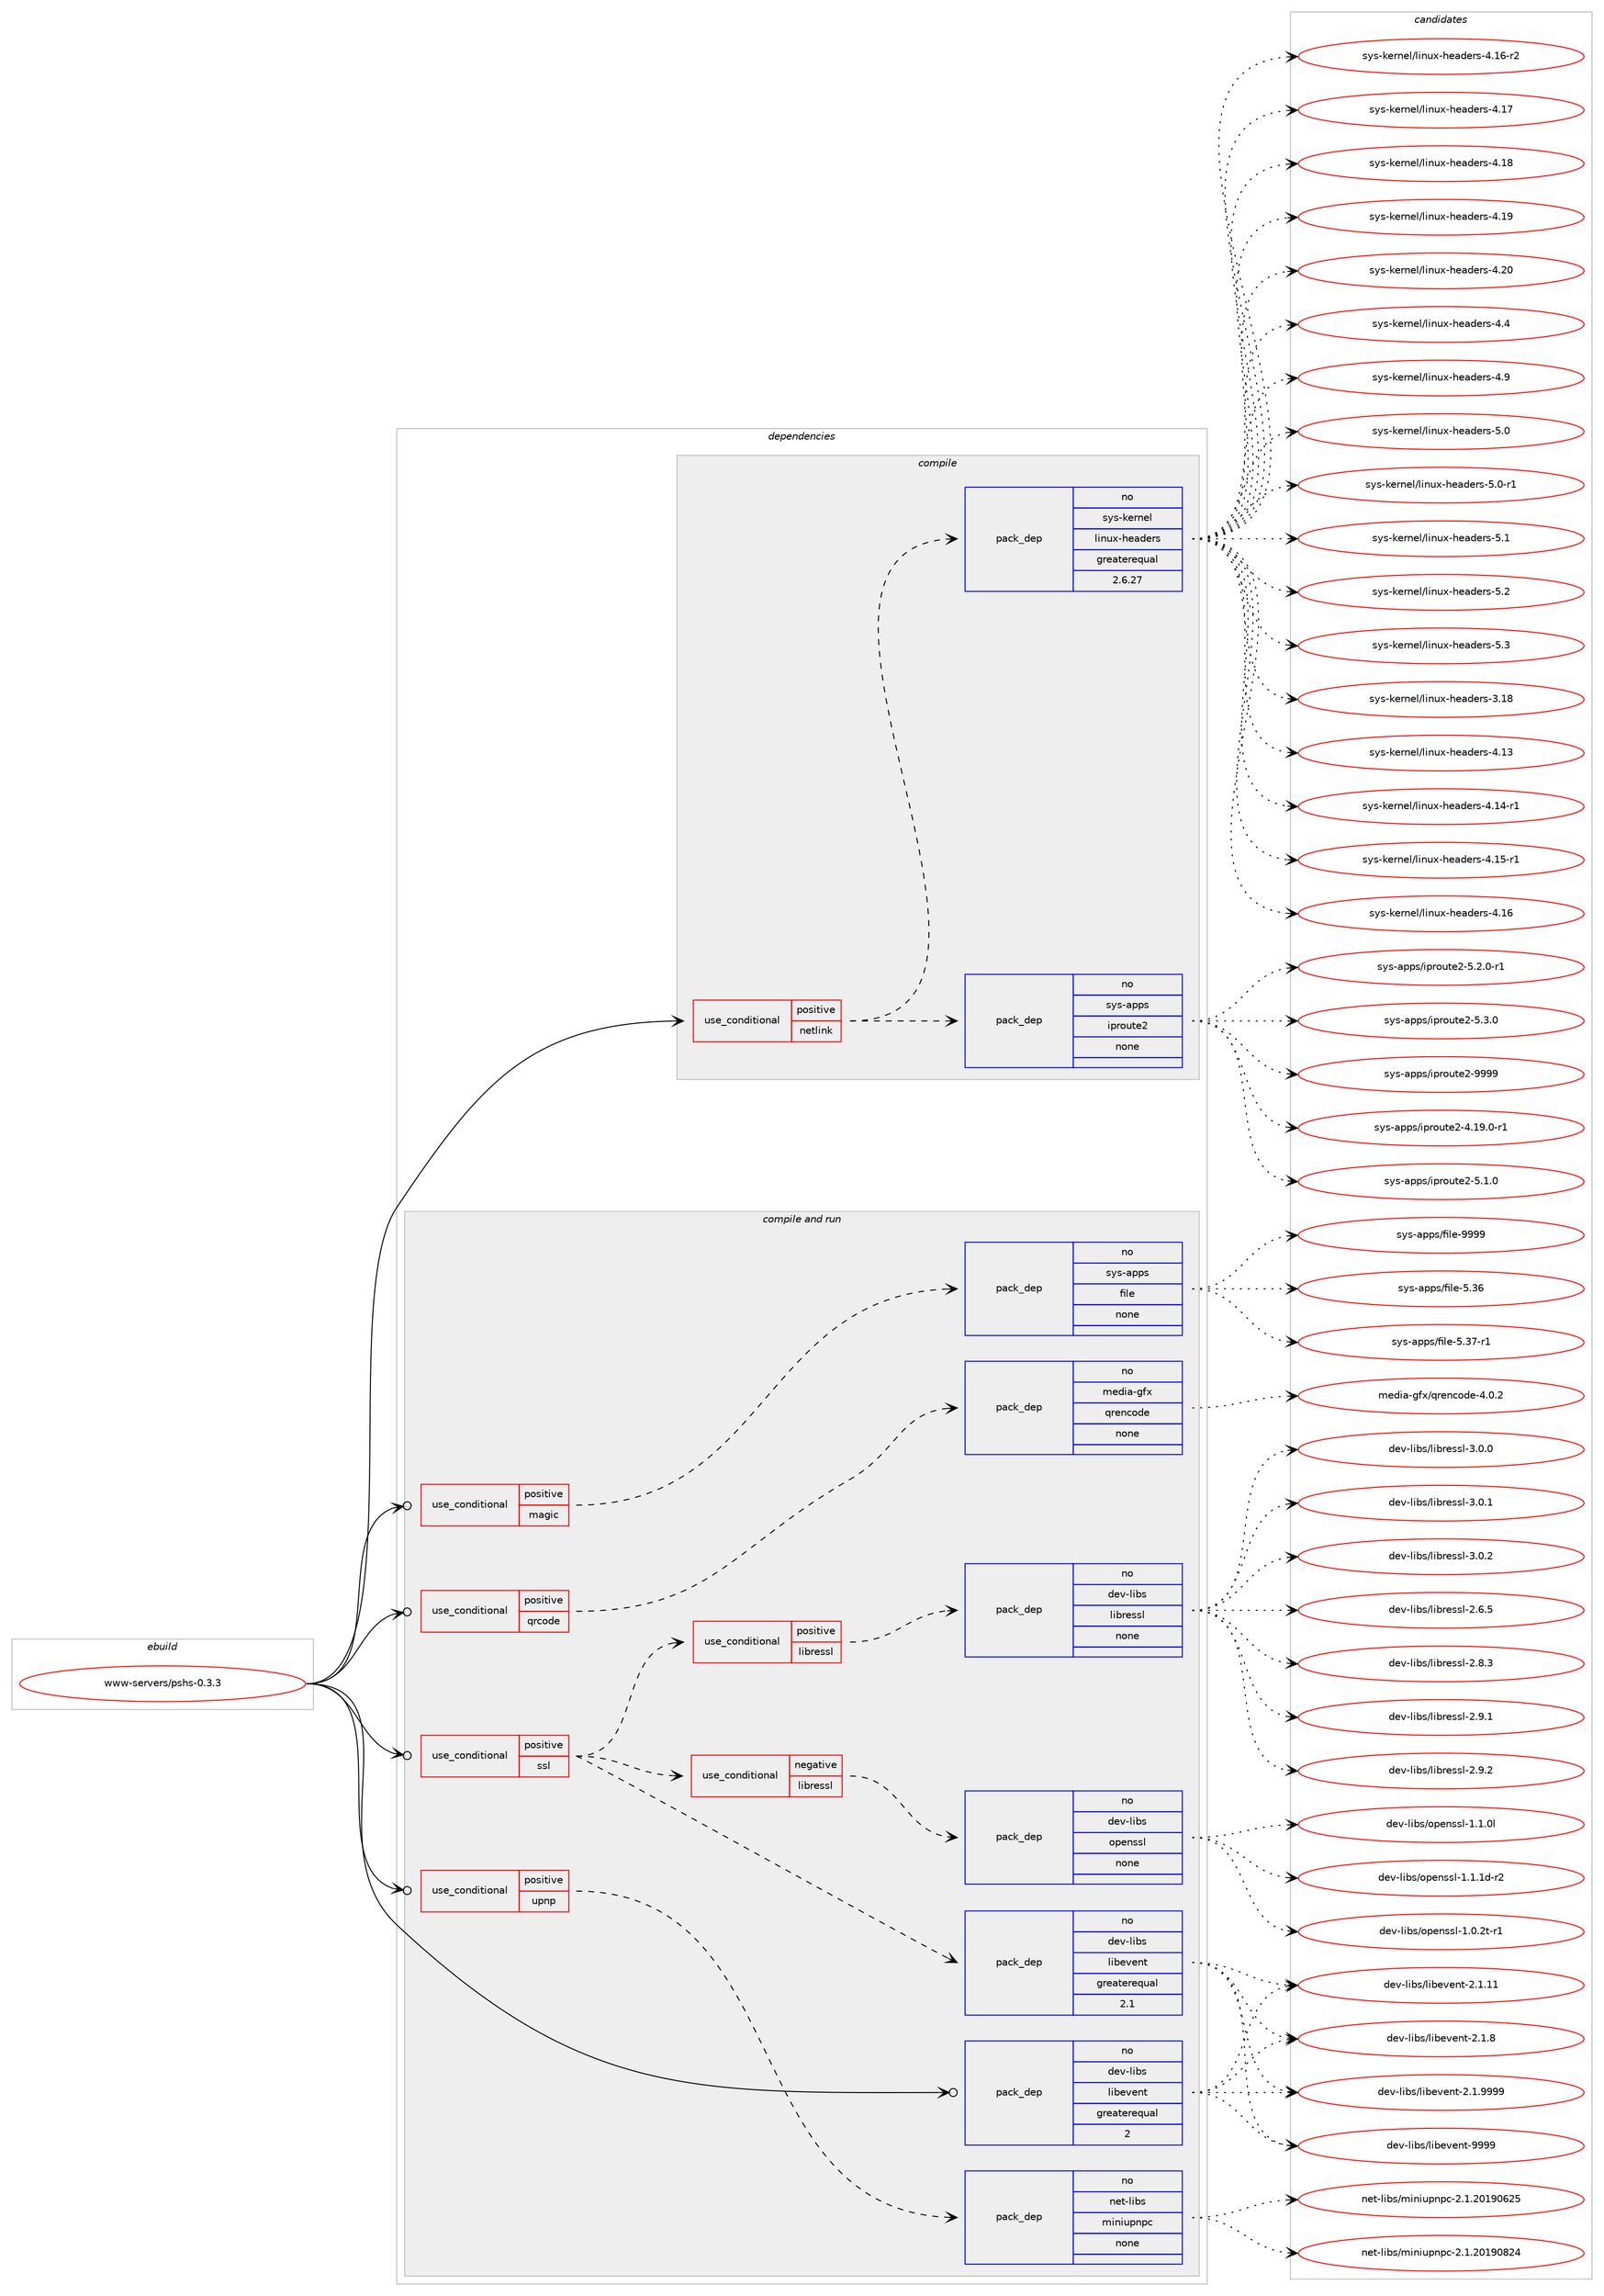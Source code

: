 digraph prolog {

# *************
# Graph options
# *************

newrank=true;
concentrate=true;
compound=true;
graph [rankdir=LR,fontname=Helvetica,fontsize=10,ranksep=1.5];#, ranksep=2.5, nodesep=0.2];
edge  [arrowhead=vee];
node  [fontname=Helvetica,fontsize=10];

# **********
# The ebuild
# **********

subgraph cluster_leftcol {
color=gray;
rank=same;
label=<<i>ebuild</i>>;
id [label="www-servers/pshs-0.3.3", color=red, width=4, href="../www-servers/pshs-0.3.3.svg"];
}

# ****************
# The dependencies
# ****************

subgraph cluster_midcol {
color=gray;
label=<<i>dependencies</i>>;
subgraph cluster_compile {
fillcolor="#eeeeee";
style=filled;
label=<<i>compile</i>>;
subgraph cond120 {
dependency622 [label=<<TABLE BORDER="0" CELLBORDER="1" CELLSPACING="0" CELLPADDING="4"><TR><TD ROWSPAN="3" CELLPADDING="10">use_conditional</TD></TR><TR><TD>positive</TD></TR><TR><TD>netlink</TD></TR></TABLE>>, shape=none, color=red];
subgraph pack494 {
dependency623 [label=<<TABLE BORDER="0" CELLBORDER="1" CELLSPACING="0" CELLPADDING="4" WIDTH="220"><TR><TD ROWSPAN="6" CELLPADDING="30">pack_dep</TD></TR><TR><TD WIDTH="110">no</TD></TR><TR><TD>sys-apps</TD></TR><TR><TD>iproute2</TD></TR><TR><TD>none</TD></TR><TR><TD></TD></TR></TABLE>>, shape=none, color=blue];
}
dependency622:e -> dependency623:w [weight=20,style="dashed",arrowhead="vee"];
subgraph pack495 {
dependency624 [label=<<TABLE BORDER="0" CELLBORDER="1" CELLSPACING="0" CELLPADDING="4" WIDTH="220"><TR><TD ROWSPAN="6" CELLPADDING="30">pack_dep</TD></TR><TR><TD WIDTH="110">no</TD></TR><TR><TD>sys-kernel</TD></TR><TR><TD>linux-headers</TD></TR><TR><TD>greaterequal</TD></TR><TR><TD>2.6.27</TD></TR></TABLE>>, shape=none, color=blue];
}
dependency622:e -> dependency624:w [weight=20,style="dashed",arrowhead="vee"];
}
id:e -> dependency622:w [weight=20,style="solid",arrowhead="vee"];
}
subgraph cluster_compileandrun {
fillcolor="#eeeeee";
style=filled;
label=<<i>compile and run</i>>;
subgraph cond121 {
dependency625 [label=<<TABLE BORDER="0" CELLBORDER="1" CELLSPACING="0" CELLPADDING="4"><TR><TD ROWSPAN="3" CELLPADDING="10">use_conditional</TD></TR><TR><TD>positive</TD></TR><TR><TD>magic</TD></TR></TABLE>>, shape=none, color=red];
subgraph pack496 {
dependency626 [label=<<TABLE BORDER="0" CELLBORDER="1" CELLSPACING="0" CELLPADDING="4" WIDTH="220"><TR><TD ROWSPAN="6" CELLPADDING="30">pack_dep</TD></TR><TR><TD WIDTH="110">no</TD></TR><TR><TD>sys-apps</TD></TR><TR><TD>file</TD></TR><TR><TD>none</TD></TR><TR><TD></TD></TR></TABLE>>, shape=none, color=blue];
}
dependency625:e -> dependency626:w [weight=20,style="dashed",arrowhead="vee"];
}
id:e -> dependency625:w [weight=20,style="solid",arrowhead="odotvee"];
subgraph cond122 {
dependency627 [label=<<TABLE BORDER="0" CELLBORDER="1" CELLSPACING="0" CELLPADDING="4"><TR><TD ROWSPAN="3" CELLPADDING="10">use_conditional</TD></TR><TR><TD>positive</TD></TR><TR><TD>qrcode</TD></TR></TABLE>>, shape=none, color=red];
subgraph pack497 {
dependency628 [label=<<TABLE BORDER="0" CELLBORDER="1" CELLSPACING="0" CELLPADDING="4" WIDTH="220"><TR><TD ROWSPAN="6" CELLPADDING="30">pack_dep</TD></TR><TR><TD WIDTH="110">no</TD></TR><TR><TD>media-gfx</TD></TR><TR><TD>qrencode</TD></TR><TR><TD>none</TD></TR><TR><TD></TD></TR></TABLE>>, shape=none, color=blue];
}
dependency627:e -> dependency628:w [weight=20,style="dashed",arrowhead="vee"];
}
id:e -> dependency627:w [weight=20,style="solid",arrowhead="odotvee"];
subgraph cond123 {
dependency629 [label=<<TABLE BORDER="0" CELLBORDER="1" CELLSPACING="0" CELLPADDING="4"><TR><TD ROWSPAN="3" CELLPADDING="10">use_conditional</TD></TR><TR><TD>positive</TD></TR><TR><TD>ssl</TD></TR></TABLE>>, shape=none, color=red];
subgraph pack498 {
dependency630 [label=<<TABLE BORDER="0" CELLBORDER="1" CELLSPACING="0" CELLPADDING="4" WIDTH="220"><TR><TD ROWSPAN="6" CELLPADDING="30">pack_dep</TD></TR><TR><TD WIDTH="110">no</TD></TR><TR><TD>dev-libs</TD></TR><TR><TD>libevent</TD></TR><TR><TD>greaterequal</TD></TR><TR><TD>2.1</TD></TR></TABLE>>, shape=none, color=blue];
}
dependency629:e -> dependency630:w [weight=20,style="dashed",arrowhead="vee"];
subgraph cond124 {
dependency631 [label=<<TABLE BORDER="0" CELLBORDER="1" CELLSPACING="0" CELLPADDING="4"><TR><TD ROWSPAN="3" CELLPADDING="10">use_conditional</TD></TR><TR><TD>negative</TD></TR><TR><TD>libressl</TD></TR></TABLE>>, shape=none, color=red];
subgraph pack499 {
dependency632 [label=<<TABLE BORDER="0" CELLBORDER="1" CELLSPACING="0" CELLPADDING="4" WIDTH="220"><TR><TD ROWSPAN="6" CELLPADDING="30">pack_dep</TD></TR><TR><TD WIDTH="110">no</TD></TR><TR><TD>dev-libs</TD></TR><TR><TD>openssl</TD></TR><TR><TD>none</TD></TR><TR><TD></TD></TR></TABLE>>, shape=none, color=blue];
}
dependency631:e -> dependency632:w [weight=20,style="dashed",arrowhead="vee"];
}
dependency629:e -> dependency631:w [weight=20,style="dashed",arrowhead="vee"];
subgraph cond125 {
dependency633 [label=<<TABLE BORDER="0" CELLBORDER="1" CELLSPACING="0" CELLPADDING="4"><TR><TD ROWSPAN="3" CELLPADDING="10">use_conditional</TD></TR><TR><TD>positive</TD></TR><TR><TD>libressl</TD></TR></TABLE>>, shape=none, color=red];
subgraph pack500 {
dependency634 [label=<<TABLE BORDER="0" CELLBORDER="1" CELLSPACING="0" CELLPADDING="4" WIDTH="220"><TR><TD ROWSPAN="6" CELLPADDING="30">pack_dep</TD></TR><TR><TD WIDTH="110">no</TD></TR><TR><TD>dev-libs</TD></TR><TR><TD>libressl</TD></TR><TR><TD>none</TD></TR><TR><TD></TD></TR></TABLE>>, shape=none, color=blue];
}
dependency633:e -> dependency634:w [weight=20,style="dashed",arrowhead="vee"];
}
dependency629:e -> dependency633:w [weight=20,style="dashed",arrowhead="vee"];
}
id:e -> dependency629:w [weight=20,style="solid",arrowhead="odotvee"];
subgraph cond126 {
dependency635 [label=<<TABLE BORDER="0" CELLBORDER="1" CELLSPACING="0" CELLPADDING="4"><TR><TD ROWSPAN="3" CELLPADDING="10">use_conditional</TD></TR><TR><TD>positive</TD></TR><TR><TD>upnp</TD></TR></TABLE>>, shape=none, color=red];
subgraph pack501 {
dependency636 [label=<<TABLE BORDER="0" CELLBORDER="1" CELLSPACING="0" CELLPADDING="4" WIDTH="220"><TR><TD ROWSPAN="6" CELLPADDING="30">pack_dep</TD></TR><TR><TD WIDTH="110">no</TD></TR><TR><TD>net-libs</TD></TR><TR><TD>miniupnpc</TD></TR><TR><TD>none</TD></TR><TR><TD></TD></TR></TABLE>>, shape=none, color=blue];
}
dependency635:e -> dependency636:w [weight=20,style="dashed",arrowhead="vee"];
}
id:e -> dependency635:w [weight=20,style="solid",arrowhead="odotvee"];
subgraph pack502 {
dependency637 [label=<<TABLE BORDER="0" CELLBORDER="1" CELLSPACING="0" CELLPADDING="4" WIDTH="220"><TR><TD ROWSPAN="6" CELLPADDING="30">pack_dep</TD></TR><TR><TD WIDTH="110">no</TD></TR><TR><TD>dev-libs</TD></TR><TR><TD>libevent</TD></TR><TR><TD>greaterequal</TD></TR><TR><TD>2</TD></TR></TABLE>>, shape=none, color=blue];
}
id:e -> dependency637:w [weight=20,style="solid",arrowhead="odotvee"];
}
subgraph cluster_run {
fillcolor="#eeeeee";
style=filled;
label=<<i>run</i>>;
}
}

# **************
# The candidates
# **************

subgraph cluster_choices {
rank=same;
color=gray;
label=<<i>candidates</i>>;

subgraph choice494 {
color=black;
nodesep=1;
choice11512111545971121121154710511211411111711610150455246495746484511449 [label="sys-apps/iproute2-4.19.0-r1", color=red, width=4,href="../sys-apps/iproute2-4.19.0-r1.svg"];
choice11512111545971121121154710511211411111711610150455346494648 [label="sys-apps/iproute2-5.1.0", color=red, width=4,href="../sys-apps/iproute2-5.1.0.svg"];
choice115121115459711211211547105112114111117116101504553465046484511449 [label="sys-apps/iproute2-5.2.0-r1", color=red, width=4,href="../sys-apps/iproute2-5.2.0-r1.svg"];
choice11512111545971121121154710511211411111711610150455346514648 [label="sys-apps/iproute2-5.3.0", color=red, width=4,href="../sys-apps/iproute2-5.3.0.svg"];
choice115121115459711211211547105112114111117116101504557575757 [label="sys-apps/iproute2-9999", color=red, width=4,href="../sys-apps/iproute2-9999.svg"];
dependency623:e -> choice11512111545971121121154710511211411111711610150455246495746484511449:w [style=dotted,weight="100"];
dependency623:e -> choice11512111545971121121154710511211411111711610150455346494648:w [style=dotted,weight="100"];
dependency623:e -> choice115121115459711211211547105112114111117116101504553465046484511449:w [style=dotted,weight="100"];
dependency623:e -> choice11512111545971121121154710511211411111711610150455346514648:w [style=dotted,weight="100"];
dependency623:e -> choice115121115459711211211547105112114111117116101504557575757:w [style=dotted,weight="100"];
}
subgraph choice495 {
color=black;
nodesep=1;
choice115121115451071011141101011084710810511011712045104101971001011141154551464956 [label="sys-kernel/linux-headers-3.18", color=red, width=4,href="../sys-kernel/linux-headers-3.18.svg"];
choice115121115451071011141101011084710810511011712045104101971001011141154552464951 [label="sys-kernel/linux-headers-4.13", color=red, width=4,href="../sys-kernel/linux-headers-4.13.svg"];
choice1151211154510710111411010110847108105110117120451041019710010111411545524649524511449 [label="sys-kernel/linux-headers-4.14-r1", color=red, width=4,href="../sys-kernel/linux-headers-4.14-r1.svg"];
choice1151211154510710111411010110847108105110117120451041019710010111411545524649534511449 [label="sys-kernel/linux-headers-4.15-r1", color=red, width=4,href="../sys-kernel/linux-headers-4.15-r1.svg"];
choice115121115451071011141101011084710810511011712045104101971001011141154552464954 [label="sys-kernel/linux-headers-4.16", color=red, width=4,href="../sys-kernel/linux-headers-4.16.svg"];
choice1151211154510710111411010110847108105110117120451041019710010111411545524649544511450 [label="sys-kernel/linux-headers-4.16-r2", color=red, width=4,href="../sys-kernel/linux-headers-4.16-r2.svg"];
choice115121115451071011141101011084710810511011712045104101971001011141154552464955 [label="sys-kernel/linux-headers-4.17", color=red, width=4,href="../sys-kernel/linux-headers-4.17.svg"];
choice115121115451071011141101011084710810511011712045104101971001011141154552464956 [label="sys-kernel/linux-headers-4.18", color=red, width=4,href="../sys-kernel/linux-headers-4.18.svg"];
choice115121115451071011141101011084710810511011712045104101971001011141154552464957 [label="sys-kernel/linux-headers-4.19", color=red, width=4,href="../sys-kernel/linux-headers-4.19.svg"];
choice115121115451071011141101011084710810511011712045104101971001011141154552465048 [label="sys-kernel/linux-headers-4.20", color=red, width=4,href="../sys-kernel/linux-headers-4.20.svg"];
choice1151211154510710111411010110847108105110117120451041019710010111411545524652 [label="sys-kernel/linux-headers-4.4", color=red, width=4,href="../sys-kernel/linux-headers-4.4.svg"];
choice1151211154510710111411010110847108105110117120451041019710010111411545524657 [label="sys-kernel/linux-headers-4.9", color=red, width=4,href="../sys-kernel/linux-headers-4.9.svg"];
choice1151211154510710111411010110847108105110117120451041019710010111411545534648 [label="sys-kernel/linux-headers-5.0", color=red, width=4,href="../sys-kernel/linux-headers-5.0.svg"];
choice11512111545107101114110101108471081051101171204510410197100101114115455346484511449 [label="sys-kernel/linux-headers-5.0-r1", color=red, width=4,href="../sys-kernel/linux-headers-5.0-r1.svg"];
choice1151211154510710111411010110847108105110117120451041019710010111411545534649 [label="sys-kernel/linux-headers-5.1", color=red, width=4,href="../sys-kernel/linux-headers-5.1.svg"];
choice1151211154510710111411010110847108105110117120451041019710010111411545534650 [label="sys-kernel/linux-headers-5.2", color=red, width=4,href="../sys-kernel/linux-headers-5.2.svg"];
choice1151211154510710111411010110847108105110117120451041019710010111411545534651 [label="sys-kernel/linux-headers-5.3", color=red, width=4,href="../sys-kernel/linux-headers-5.3.svg"];
dependency624:e -> choice115121115451071011141101011084710810511011712045104101971001011141154551464956:w [style=dotted,weight="100"];
dependency624:e -> choice115121115451071011141101011084710810511011712045104101971001011141154552464951:w [style=dotted,weight="100"];
dependency624:e -> choice1151211154510710111411010110847108105110117120451041019710010111411545524649524511449:w [style=dotted,weight="100"];
dependency624:e -> choice1151211154510710111411010110847108105110117120451041019710010111411545524649534511449:w [style=dotted,weight="100"];
dependency624:e -> choice115121115451071011141101011084710810511011712045104101971001011141154552464954:w [style=dotted,weight="100"];
dependency624:e -> choice1151211154510710111411010110847108105110117120451041019710010111411545524649544511450:w [style=dotted,weight="100"];
dependency624:e -> choice115121115451071011141101011084710810511011712045104101971001011141154552464955:w [style=dotted,weight="100"];
dependency624:e -> choice115121115451071011141101011084710810511011712045104101971001011141154552464956:w [style=dotted,weight="100"];
dependency624:e -> choice115121115451071011141101011084710810511011712045104101971001011141154552464957:w [style=dotted,weight="100"];
dependency624:e -> choice115121115451071011141101011084710810511011712045104101971001011141154552465048:w [style=dotted,weight="100"];
dependency624:e -> choice1151211154510710111411010110847108105110117120451041019710010111411545524652:w [style=dotted,weight="100"];
dependency624:e -> choice1151211154510710111411010110847108105110117120451041019710010111411545524657:w [style=dotted,weight="100"];
dependency624:e -> choice1151211154510710111411010110847108105110117120451041019710010111411545534648:w [style=dotted,weight="100"];
dependency624:e -> choice11512111545107101114110101108471081051101171204510410197100101114115455346484511449:w [style=dotted,weight="100"];
dependency624:e -> choice1151211154510710111411010110847108105110117120451041019710010111411545534649:w [style=dotted,weight="100"];
dependency624:e -> choice1151211154510710111411010110847108105110117120451041019710010111411545534650:w [style=dotted,weight="100"];
dependency624:e -> choice1151211154510710111411010110847108105110117120451041019710010111411545534651:w [style=dotted,weight="100"];
}
subgraph choice496 {
color=black;
nodesep=1;
choice1151211154597112112115471021051081014553465154 [label="sys-apps/file-5.36", color=red, width=4,href="../sys-apps/file-5.36.svg"];
choice11512111545971121121154710210510810145534651554511449 [label="sys-apps/file-5.37-r1", color=red, width=4,href="../sys-apps/file-5.37-r1.svg"];
choice1151211154597112112115471021051081014557575757 [label="sys-apps/file-9999", color=red, width=4,href="../sys-apps/file-9999.svg"];
dependency626:e -> choice1151211154597112112115471021051081014553465154:w [style=dotted,weight="100"];
dependency626:e -> choice11512111545971121121154710210510810145534651554511449:w [style=dotted,weight="100"];
dependency626:e -> choice1151211154597112112115471021051081014557575757:w [style=dotted,weight="100"];
}
subgraph choice497 {
color=black;
nodesep=1;
choice10910110010597451031021204711311410111099111100101455246484650 [label="media-gfx/qrencode-4.0.2", color=red, width=4,href="../media-gfx/qrencode-4.0.2.svg"];
dependency628:e -> choice10910110010597451031021204711311410111099111100101455246484650:w [style=dotted,weight="100"];
}
subgraph choice498 {
color=black;
nodesep=1;
choice1001011184510810598115471081059810111810111011645504649464949 [label="dev-libs/libevent-2.1.11", color=red, width=4,href="../dev-libs/libevent-2.1.11.svg"];
choice10010111845108105981154710810598101118101110116455046494656 [label="dev-libs/libevent-2.1.8", color=red, width=4,href="../dev-libs/libevent-2.1.8.svg"];
choice10010111845108105981154710810598101118101110116455046494657575757 [label="dev-libs/libevent-2.1.9999", color=red, width=4,href="../dev-libs/libevent-2.1.9999.svg"];
choice100101118451081059811547108105981011181011101164557575757 [label="dev-libs/libevent-9999", color=red, width=4,href="../dev-libs/libevent-9999.svg"];
dependency630:e -> choice1001011184510810598115471081059810111810111011645504649464949:w [style=dotted,weight="100"];
dependency630:e -> choice10010111845108105981154710810598101118101110116455046494656:w [style=dotted,weight="100"];
dependency630:e -> choice10010111845108105981154710810598101118101110116455046494657575757:w [style=dotted,weight="100"];
dependency630:e -> choice100101118451081059811547108105981011181011101164557575757:w [style=dotted,weight="100"];
}
subgraph choice499 {
color=black;
nodesep=1;
choice1001011184510810598115471111121011101151151084549464846501164511449 [label="dev-libs/openssl-1.0.2t-r1", color=red, width=4,href="../dev-libs/openssl-1.0.2t-r1.svg"];
choice100101118451081059811547111112101110115115108454946494648108 [label="dev-libs/openssl-1.1.0l", color=red, width=4,href="../dev-libs/openssl-1.1.0l.svg"];
choice1001011184510810598115471111121011101151151084549464946491004511450 [label="dev-libs/openssl-1.1.1d-r2", color=red, width=4,href="../dev-libs/openssl-1.1.1d-r2.svg"];
dependency632:e -> choice1001011184510810598115471111121011101151151084549464846501164511449:w [style=dotted,weight="100"];
dependency632:e -> choice100101118451081059811547111112101110115115108454946494648108:w [style=dotted,weight="100"];
dependency632:e -> choice1001011184510810598115471111121011101151151084549464946491004511450:w [style=dotted,weight="100"];
}
subgraph choice500 {
color=black;
nodesep=1;
choice10010111845108105981154710810598114101115115108455046544653 [label="dev-libs/libressl-2.6.5", color=red, width=4,href="../dev-libs/libressl-2.6.5.svg"];
choice10010111845108105981154710810598114101115115108455046564651 [label="dev-libs/libressl-2.8.3", color=red, width=4,href="../dev-libs/libressl-2.8.3.svg"];
choice10010111845108105981154710810598114101115115108455046574649 [label="dev-libs/libressl-2.9.1", color=red, width=4,href="../dev-libs/libressl-2.9.1.svg"];
choice10010111845108105981154710810598114101115115108455046574650 [label="dev-libs/libressl-2.9.2", color=red, width=4,href="../dev-libs/libressl-2.9.2.svg"];
choice10010111845108105981154710810598114101115115108455146484648 [label="dev-libs/libressl-3.0.0", color=red, width=4,href="../dev-libs/libressl-3.0.0.svg"];
choice10010111845108105981154710810598114101115115108455146484649 [label="dev-libs/libressl-3.0.1", color=red, width=4,href="../dev-libs/libressl-3.0.1.svg"];
choice10010111845108105981154710810598114101115115108455146484650 [label="dev-libs/libressl-3.0.2", color=red, width=4,href="../dev-libs/libressl-3.0.2.svg"];
dependency634:e -> choice10010111845108105981154710810598114101115115108455046544653:w [style=dotted,weight="100"];
dependency634:e -> choice10010111845108105981154710810598114101115115108455046564651:w [style=dotted,weight="100"];
dependency634:e -> choice10010111845108105981154710810598114101115115108455046574649:w [style=dotted,weight="100"];
dependency634:e -> choice10010111845108105981154710810598114101115115108455046574650:w [style=dotted,weight="100"];
dependency634:e -> choice10010111845108105981154710810598114101115115108455146484648:w [style=dotted,weight="100"];
dependency634:e -> choice10010111845108105981154710810598114101115115108455146484649:w [style=dotted,weight="100"];
dependency634:e -> choice10010111845108105981154710810598114101115115108455146484650:w [style=dotted,weight="100"];
}
subgraph choice501 {
color=black;
nodesep=1;
choice1101011164510810598115471091051101051171121101129945504649465048495748545053 [label="net-libs/miniupnpc-2.1.20190625", color=red, width=4,href="../net-libs/miniupnpc-2.1.20190625.svg"];
choice1101011164510810598115471091051101051171121101129945504649465048495748565052 [label="net-libs/miniupnpc-2.1.20190824", color=red, width=4,href="../net-libs/miniupnpc-2.1.20190824.svg"];
dependency636:e -> choice1101011164510810598115471091051101051171121101129945504649465048495748545053:w [style=dotted,weight="100"];
dependency636:e -> choice1101011164510810598115471091051101051171121101129945504649465048495748565052:w [style=dotted,weight="100"];
}
subgraph choice502 {
color=black;
nodesep=1;
choice1001011184510810598115471081059810111810111011645504649464949 [label="dev-libs/libevent-2.1.11", color=red, width=4,href="../dev-libs/libevent-2.1.11.svg"];
choice10010111845108105981154710810598101118101110116455046494656 [label="dev-libs/libevent-2.1.8", color=red, width=4,href="../dev-libs/libevent-2.1.8.svg"];
choice10010111845108105981154710810598101118101110116455046494657575757 [label="dev-libs/libevent-2.1.9999", color=red, width=4,href="../dev-libs/libevent-2.1.9999.svg"];
choice100101118451081059811547108105981011181011101164557575757 [label="dev-libs/libevent-9999", color=red, width=4,href="../dev-libs/libevent-9999.svg"];
dependency637:e -> choice1001011184510810598115471081059810111810111011645504649464949:w [style=dotted,weight="100"];
dependency637:e -> choice10010111845108105981154710810598101118101110116455046494656:w [style=dotted,weight="100"];
dependency637:e -> choice10010111845108105981154710810598101118101110116455046494657575757:w [style=dotted,weight="100"];
dependency637:e -> choice100101118451081059811547108105981011181011101164557575757:w [style=dotted,weight="100"];
}
}

}
